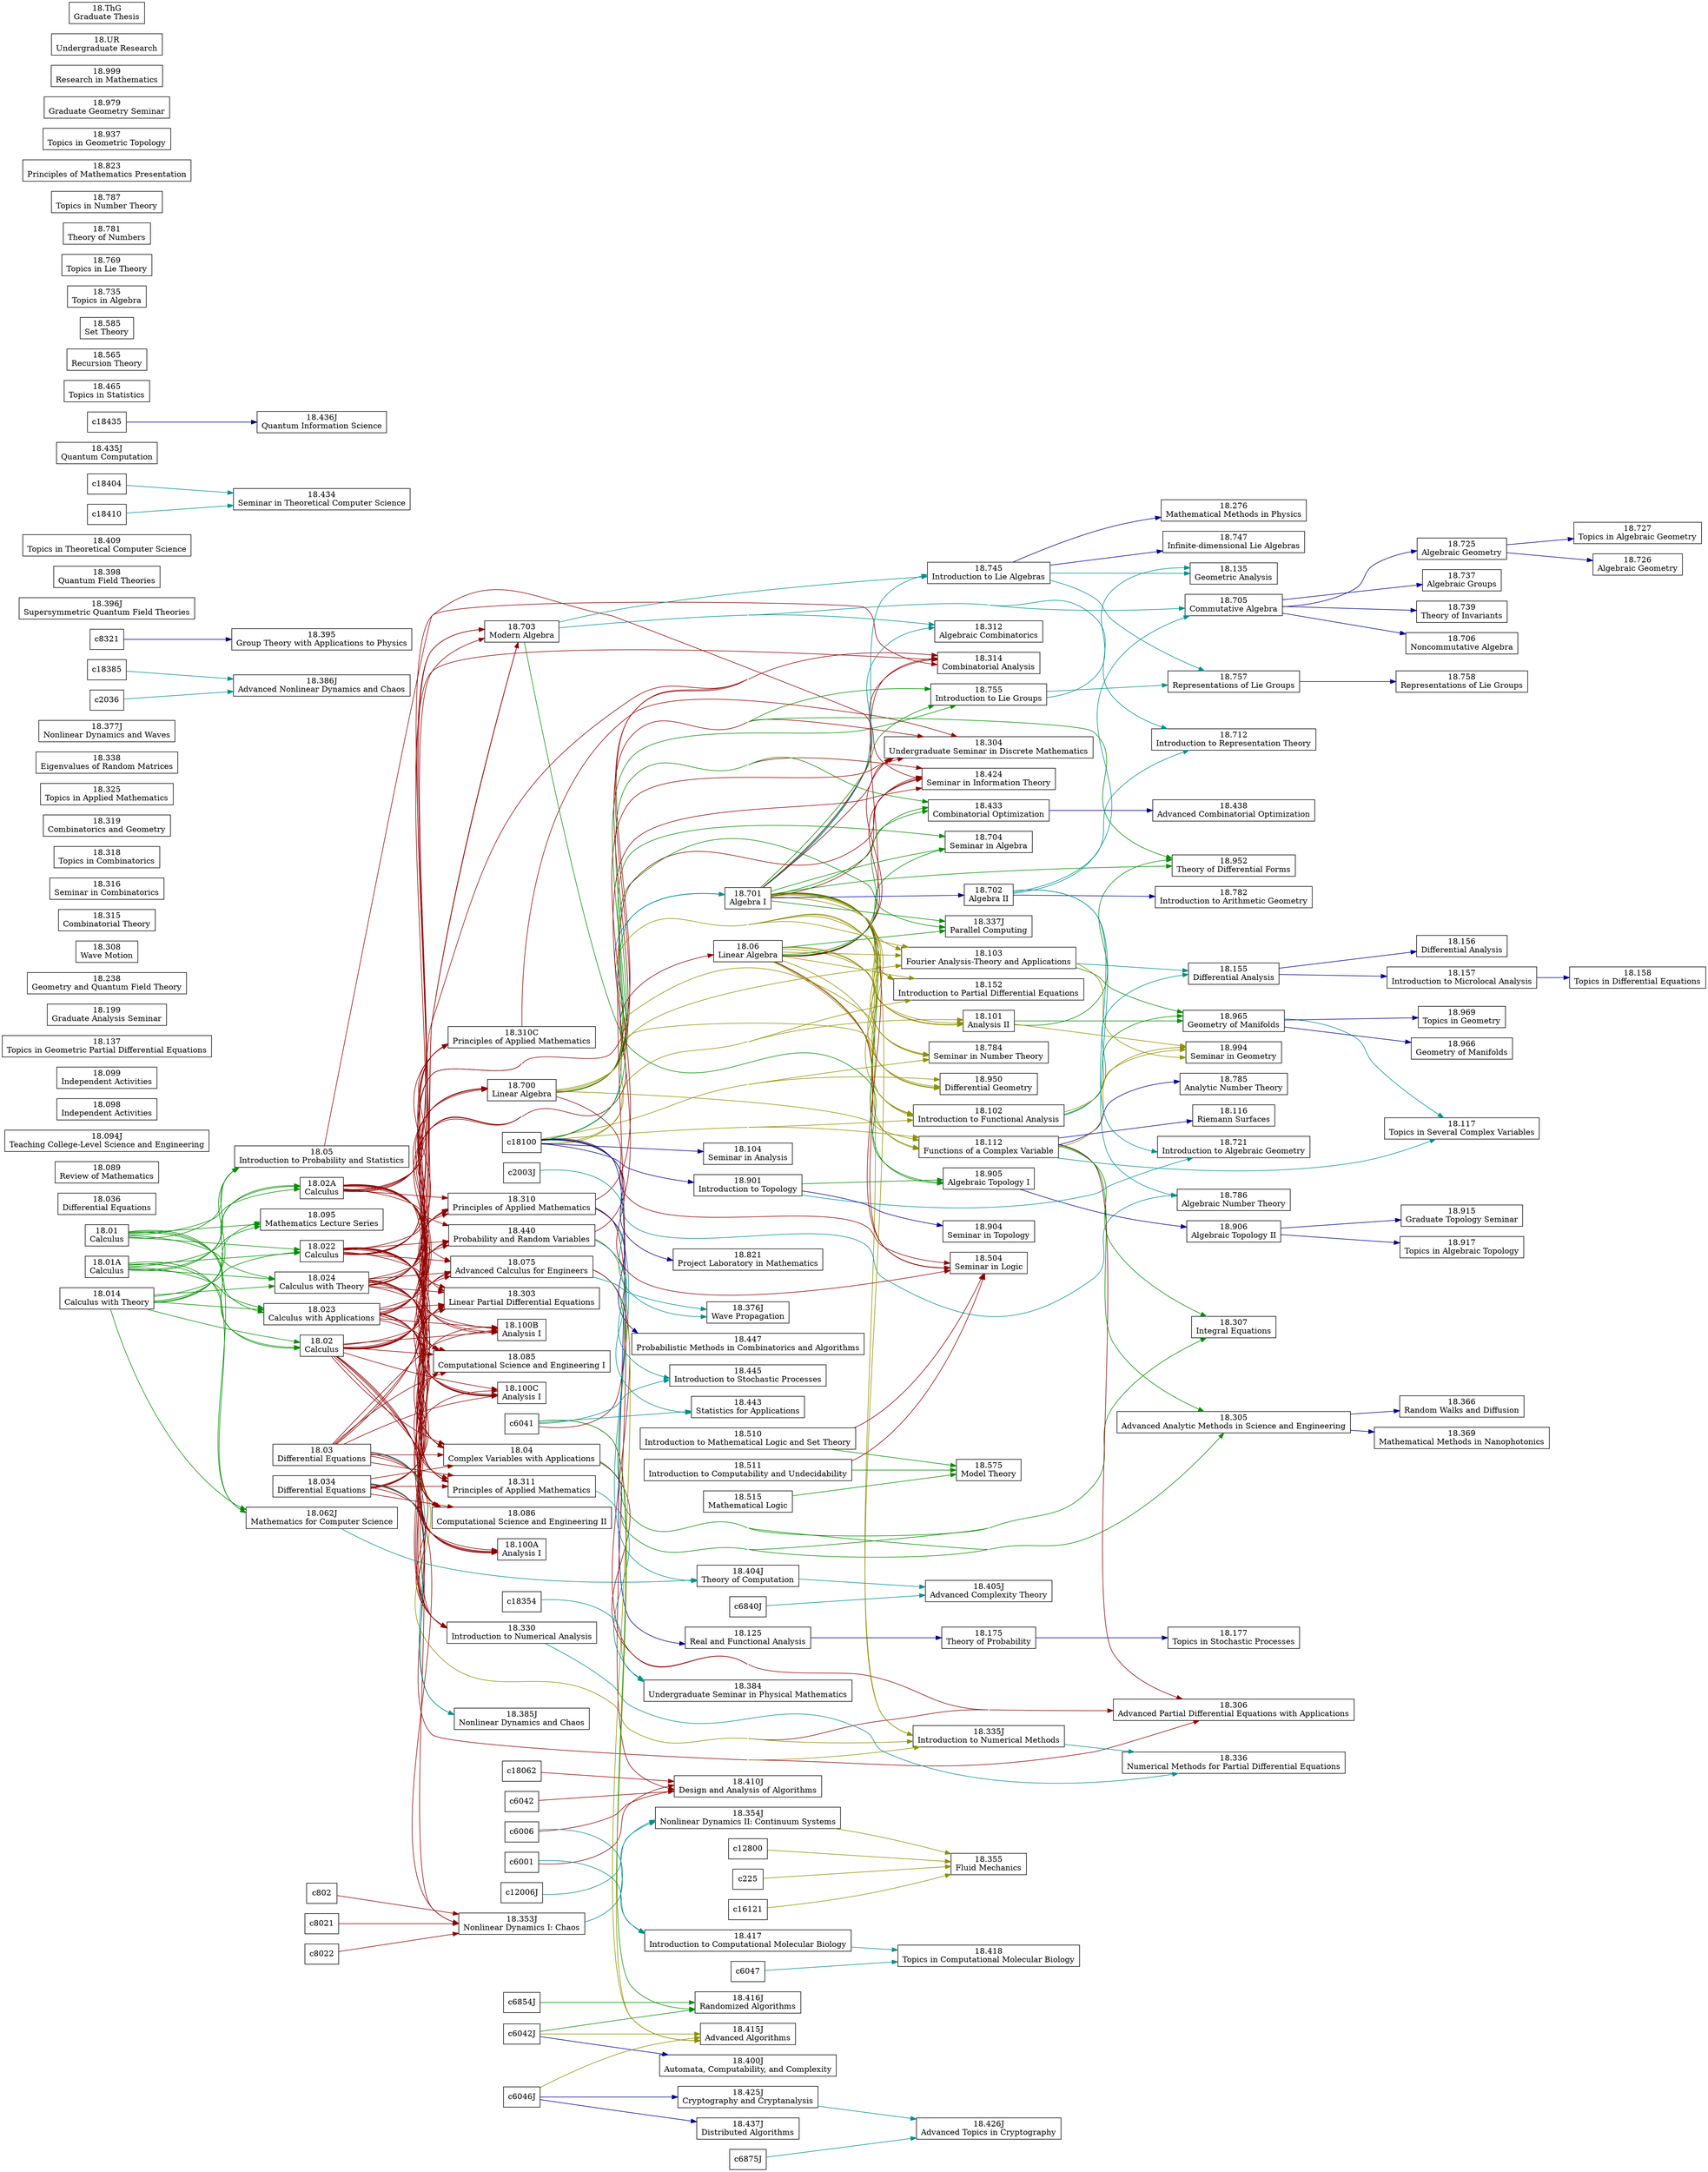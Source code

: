 digraph mit_math {
  graph[concentrate=true aspect=.25  rankdir="LR"];
  node[shape=rect];
  c1801 [label="18.01\nCalculus"];
  c1801A [label="18.01A\nCalculus"];
  c18014 [label="18.014\nCalculus with Theory"];
  c1802 [label="18.02\nCalculus"];
    c1801 -> c1802 [color="#008F00"] ;
    c1801A -> c1802 [color="#008F00"] ;
    c18014 -> c1802 [color="#008F00"] ;
  c1802A [label="18.02A\nCalculus"];
    c1801 -> c1802A [color="#008F00"] ;
    c1801A -> c1802A [color="#008F00"] ;
    c18014 -> c1802A [color="#008F00"] ;
  c18022 [label="18.022\nCalculus"];
    c1801 -> c18022 [color="#008F00"] ;
    c1801A -> c18022 [color="#008F00"] ;
    c18014 -> c18022 [color="#008F00"] ;
  c18023 [label="18.023\nCalculus with Applications"];
    c1801 -> c18023 [color="#008F00"] ;
    c1801A -> c18023 [color="#008F00"] ;
    c18014 -> c18023 [color="#008F00"] ;
  c18024 [label="18.024\nCalculus with Theory"];
    c1801 -> c18024 [color="#008F00"] ;
    c1801A -> c18024 [color="#008F00"] ;
    c18014 -> c18024 [color="#008F00"] ;
  c1803 [label="18.03\nDifferential Equations"];
  c18034 [label="18.034\nDifferential Equations"];
  c18036 [label="18.036\nDifferential Equations"];
  c1804 [label="18.04\nComplex Variables with Applications"];
    c1802 -> c1804 [color="#8F0000"] ;
    c1802A -> c1804 [color="#8F0000"] ;
    c18022 -> c1804 [color="#8F0000"] ;
    c18023 -> c1804 [color="#8F0000"] ;
    c18024 -> c1804 [color="#8F0000"] ;
    c1803 -> c1804 [color="#8F0000"] ;
    c18034 -> c1804 [color="#8F0000"] ;
  c1805 [label="18.05\nIntroduction to Probability and Statistics"];
    c1801 -> c1805 [color="#008F00"] ;
    c1801A -> c1805 [color="#008F00"] ;
    c18014 -> c1805 [color="#008F00"] ;
  c1806 [label="18.06\nLinear Algebra"];
    c1802 -> c1806 [color="#8F0000"] ;
    c1802A -> c1806 [color="#8F0000"] ;
    c18022 -> c1806 [color="#8F0000"] ;
    c18023 -> c1806 [color="#8F0000"] ;
    c18024 -> c1806 [color="#8F0000"] ;
  c18062J [label="18.062J\nMathematics for Computer Science"];
    c1801 -> c18062J [color="#008F00"] ;
    c1801A -> c18062J [color="#008F00"] ;
    c18014 -> c18062J [color="#008F00"] ;
  c18075 [label="18.075\nAdvanced Calculus for Engineers"];
    c1802 -> c18075 [color="#8F0000"] ;
    c1802A -> c18075 [color="#8F0000"] ;
    c18022 -> c18075 [color="#8F0000"] ;
    c18023 -> c18075 [color="#8F0000"] ;
    c18024 -> c18075 [color="#8F0000"] ;
    c1803 -> c18075 [color="#8F0000"] ;
  c18085 [label="18.085\nComputational Science and Engineering I"];
    c1802 -> c18085 [color="#8F0000"] ;
    c1802A -> c18085 [color="#8F0000"] ;
    c18022 -> c18085 [color="#8F0000"] ;
    c18023 -> c18085 [color="#8F0000"] ;
    c18024 -> c18085 [color="#8F0000"] ;
    c1803 -> c18085 [color="#8F0000"] ;
    c18034 -> c18085 [color="#8F0000"] ;
  c18086 [label="18.086\nComputational Science and Engineering II"];
    c1802 -> c18086 [color="#8F0000"] ;
    c1802A -> c18086 [color="#8F0000"] ;
    c18022 -> c18086 [color="#8F0000"] ;
    c18023 -> c18086 [color="#8F0000"] ;
    c18024 -> c18086 [color="#8F0000"] ;
    c1803 -> c18086 [color="#8F0000"] ;
    c18034 -> c18086 [color="#8F0000"] ;
  c18089 [label="18.089\nReview of Mathematics"];
  c18094J [label="18.094J\nTeaching College-Level Science and Engineering"];
  c18095 [label="18.095\nMathematics Lecture Series"];
    c1801 -> c18095 [color="#008F00"] ;
    c1801A -> c18095 [color="#008F00"] ;
    c18014 -> c18095 [color="#008F00"] ;
  c18098 [label="18.098\nIndependent Activities"];
  c18099 [label="18.099\nIndependent Activities"];
  c18100A [label="18.100A\nAnalysis I"];
    c1802 -> c18100A [color="#8F0000"] ;
    c1802A -> c18100A [color="#8F0000"] ;
    c18022 -> c18100A [color="#8F0000"] ;
    c18023 -> c18100A [color="#8F0000"] ;
    c18024 -> c18100A [color="#8F0000"] ;
    c1803 -> c18100A [color="#8F0000"] ;
    c18034 -> c18100A [color="#8F0000"] ;
  c18100B [label="18.100B\nAnalysis I"];
    c1802 -> c18100B [color="#8F0000"] ;
    c1802A -> c18100B [color="#8F0000"] ;
    c18022 -> c18100B [color="#8F0000"] ;
    c18023 -> c18100B [color="#8F0000"] ;
    c18024 -> c18100B [color="#8F0000"] ;
    c1803 -> c18100B [color="#8F0000"] ;
    c18034 -> c18100B [color="#8F0000"] ;
  c18100C [label="18.100C\nAnalysis I"];
    c1802 -> c18100C [color="#8F0000"] ;
    c1802A -> c18100C [color="#8F0000"] ;
    c18022 -> c18100C [color="#8F0000"] ;
    c18023 -> c18100C [color="#8F0000"] ;
    c18024 -> c18100C [color="#8F0000"] ;
    c1803 -> c18100C [color="#8F0000"] ;
    c18034 -> c18100C [color="#8F0000"] ;
  c18101 [label="18.101\nAnalysis II"];
    c18100 -> c18101 [color="#8F8F00"] ;
    c1806 -> c18101 [color="#8F8F00"] ;
    c18700 -> c18101 [color="#8F8F00"] ;
    c18701 -> c18101 [color="#8F8F00"] ;
  c18102 [label="18.102\nIntroduction to Functional Analysis"];
    c18100 -> c18102 [color="#8F8F00"] ;
    c1806 -> c18102 [color="#8F8F00"] ;
    c18700 -> c18102 [color="#8F8F00"] ;
    c18701 -> c18102 [color="#8F8F00"] ;
  c18103 [label="18.103\nFourier Analysis-Theory and Applications"];
    c18100 -> c18103 [color="#8F8F00"] ;
    c1806 -> c18103 [color="#8F8F00"] ;
    c18700 -> c18103 [color="#8F8F00"] ;
    c18701 -> c18103 [color="#8F8F00"] ;
  c18104 [label="18.104\nSeminar in Analysis"];
    c18100 -> c18104 [color="#00008F"] ;
  c18112 [label="18.112\nFunctions of a Complex Variable"];
    c18100 -> c18112 [color="#8F8F00"] ;
    c1806 -> c18112 [color="#8F8F00"] ;
    c18700 -> c18112 [color="#8F8F00"] ;
    c18701 -> c18112 [color="#8F8F00"] ;
  c18116 [label="18.116\nRiemann Surfaces"];
    c18112 -> c18116 [color="#00008F"] ;
  c18117 [label="18.117\nTopics in Several Complex Variables"];
    c18112 -> c18117 [color="#008F8F"] ;
    c18965 -> c18117 [color="#008F8F"] ;
  c18125 [label="18.125\nReal and Functional Analysis"];
    c18100 -> c18125 [color="#00008F"] ;
  c18135 [label="18.135\nGeometric Analysis"];
    c18745 -> c18135 [color="#008F8F"] ;
    c18755 -> c18135 [color="#008F8F"] ;
  c18137 [label="18.137\nTopics in Geometric Partial Differential Equations"];
  c18152 [label="18.152\nIntroduction to Partial Differential Equations"];
    c18100 -> c18152 [color="#8F8F00"] ;
    c1806 -> c18152 [color="#8F8F00"] ;
    c18700 -> c18152 [color="#8F8F00"] ;
    c18701 -> c18152 [color="#8F8F00"] ;
  c18155 [label="18.155\nDifferential Analysis"];
    c18102 -> c18155 [color="#008F8F"] ;
    c18103 -> c18155 [color="#008F8F"] ;
  c18156 [label="18.156\nDifferential Analysis"];
    c18155 -> c18156 [color="#00008F"] ;
  c18157 [label="18.157\nIntroduction to Microlocal Analysis"];
    c18155 -> c18157 [color="#00008F"] ;
  c18158 [label="18.158\nTopics in Differential Equations"];
    c18157 -> c18158 [color="#00008F"] ;
  c18175 [label="18.175\nTheory of Probability"];
    c18125 -> c18175 [color="#00008F"] ;
  c18177 [label="18.177\nTopics in Stochastic Processes"];
    c18175 -> c18177 [color="#00008F"] ;
  c18199 [label="18.199\nGraduate Analysis Seminar"];
  c18238 [label="18.238\nGeometry and Quantum Field Theory"];
  c18276 [label="18.276\nMathematical Methods in Physics"];
    c18745 -> c18276 [color="#00008F"] ;
  c18303 [label="18.303\nLinear Partial Differential Equations"];
    c1802 -> c18303 [color="#8F0000"] ;
    c1802A -> c18303 [color="#8F0000"] ;
    c18022 -> c18303 [color="#8F0000"] ;
    c18023 -> c18303 [color="#8F0000"] ;
    c18024 -> c18303 [color="#8F0000"] ;
    c1803 -> c18303 [color="#8F0000"] ;
    c18034 -> c18303 [color="#8F0000"] ;
  c18304 [label="18.304\nUndergraduate Seminar in Discrete Mathematics"];
    c18310 -> c18304 [color="#8F0000"] ;
    c18310C -> c18304 [color="#8F0000"] ;
    c1806 -> c18304 [color="#8F0000"] ;
    c18700 -> c18304 [color="#8F0000"] ;
    c18701 -> c18304 [color="#8F0000"] ;
  c18305 [label="18.305\nAdvanced Analytic Methods in Science and Engineering"];
    c1804 -> c18305 [color="#008F00"] ;
    c18075 -> c18305 [color="#008F00"] ;
    c18112 -> c18305 [color="#008F00"] ;
  c18306 [label="18.306\nAdvanced Partial Differential Equations with Applications"];
    c1803 -> c18306 [color="#8F0000"] ;
    c18034 -> c18306 [color="#8F0000"] ;
    c1804 -> c18306 [color="#8F0000"] ;
    c18075 -> c18306 [color="#8F0000"] ;
    c18112 -> c18306 [color="#8F0000"] ;
  c18307 [label="18.307\nIntegral Equations"];
    c1804 -> c18307 [color="#008F00"] ;
    c18075 -> c18307 [color="#008F00"] ;
    c18112 -> c18307 [color="#008F00"] ;
  c18308 [label="18.308\nWave Motion"];
  c18310 [label="18.310\nPrinciples of Applied Mathematics"];
    c1802 -> c18310 [color="#8F0000"] ;
    c1802A -> c18310 [color="#8F0000"] ;
    c18022 -> c18310 [color="#8F0000"] ;
    c18023 -> c18310 [color="#8F0000"] ;
    c18024 -> c18310 [color="#8F0000"] ;
  c18310C [label="18.310C\nPrinciples of Applied Mathematics"];
    c1802 -> c18310C [color="#8F0000"] ;
    c1802A -> c18310C [color="#8F0000"] ;
    c18022 -> c18310C [color="#8F0000"] ;
    c18023 -> c18310C [color="#8F0000"] ;
    c18024 -> c18310C [color="#8F0000"] ;
  c18311 [label="18.311\nPrinciples of Applied Mathematics"];
    c1802 -> c18311 [color="#8F0000"] ;
    c1802A -> c18311 [color="#8F0000"] ;
    c18022 -> c18311 [color="#8F0000"] ;
    c18023 -> c18311 [color="#8F0000"] ;
    c18024 -> c18311 [color="#8F0000"] ;
    c1803 -> c18311 [color="#8F0000"] ;
    c18034 -> c18311 [color="#8F0000"] ;
  c18312 [label="18.312\nAlgebraic Combinatorics"];
    c18701 -> c18312 [color="#008F8F"] ;
    c18703 -> c18312 [color="#008F8F"] ;
  c18314 [label="18.314\nCombinatorial Analysis"];
    c1802 -> c18314 [color="#8F0000"] ;
    c1802A -> c18314 [color="#8F0000"] ;
    c18022 -> c18314 [color="#8F0000"] ;
    c18023 -> c18314 [color="#8F0000"] ;
    c18024 -> c18314 [color="#8F0000"] ;
    c1806 -> c18314 [color="#8F0000"] ;
    c18700 -> c18314 [color="#8F0000"] ;
    c18701 -> c18314 [color="#8F0000"] ;
  c18315 [label="18.315\nCombinatorial Theory"];
  c18316 [label="18.316\nSeminar in Combinatorics"];
  c18318 [label="18.318\nTopics in Combinatorics"];
  c18319 [label="18.319\nCombinatorics and Geometry"];
  c18325 [label="18.325\nTopics in Applied Mathematics"];
  c18330 [label="18.330\nIntroduction to Numerical Analysis"];
    c1802 -> c18330 [color="#8F0000"] ;
    c1802A -> c18330 [color="#8F0000"] ;
    c18022 -> c18330 [color="#8F0000"] ;
    c18023 -> c18330 [color="#8F0000"] ;
    c18024 -> c18330 [color="#8F0000"] ;
    c1803 -> c18330 [color="#8F0000"] ;
    c18034 -> c18330 [color="#8F0000"] ;
  c18335J [label="18.335J\nIntroduction to Numerical Methods"];
    c1803 -> c18335J [color="#8F8F00"] ;
    c18034 -> c18335J [color="#8F8F00"] ;
    c1806 -> c18335J [color="#8F8F00"] ;
    c18701 -> c18335J [color="#8F8F00"] ;
  c18336 [label="18.336\nNumerical Methods for Partial Differential Equations"];
    c18330 -> c18336 [color="#008F8F"] ;
    c18335J -> c18336 [color="#008F8F"] ;
  c18337J [label="18.337J\nParallel Computing"];
    c1806 -> c18337J [color="#008F00"] ;
    c18700 -> c18337J [color="#008F00"] ;
    c18701 -> c18337J [color="#008F00"] ;
  c18338 [label="18.338\nEigenvalues of Random Matrices"];
  c18353J [label="18.353J\nNonlinear Dynamics I: Chaos"];
    c1803 -> c18353J [color="#8F0000"] ;
    c18034 -> c18353J [color="#8F0000"] ;
    c802 -> c18353J [color="#8F0000"] ;
    c8021 -> c18353J [color="#8F0000"] ;
    c8022 -> c18353J [color="#8F0000"] ;
  c18354J [label="18.354J\nNonlinear Dynamics II: Continuum Systems"];
    c18353J -> c18354J [color="#008F8F"] ;
    c12006J -> c18354J [color="#008F8F"] ;
  c18355 [label="18.355\nFluid Mechanics"];
    c18354J -> c18355 [color="#8F8F00"] ;
    c12800 -> c18355 [color="#8F8F00"] ;
    c225 -> c18355 [color="#8F8F00"] ;
    c16121 -> c18355 [color="#8F8F00"] ;
  c18366 [label="18.366\nRandom Walks and Diffusion"];
    c18305 -> c18366 [color="#00008F"] ;
  c18369 [label="18.369\nMathematical Methods in Nanophotonics"];
    c18305 -> c18369 [color="#00008F"] ;
  c18376J [label="18.376J\nWave Propagation"];
    c2003J -> c18376J [color="#008F8F"] ;
    c18075 -> c18376J [color="#008F8F"] ;
  c18377J [label="18.377J\nNonlinear Dynamics and Waves"];
  c18384 [label="18.384\nUndergraduate Seminar in Physical Mathematics"];
    c18311 -> c18384 [color="#008F8F"] ;
    c18354 -> c18384 [color="#008F8F"] ;
  c18385J [label="18.385J\nNonlinear Dynamics and Chaos"];
    c1803 -> c18385J [color="#008F8F"] ;
    c18034 -> c18385J [color="#008F8F"] ;
  c18386J [label="18.386J\nAdvanced Nonlinear Dynamics and Chaos"];
    c18385 -> c18386J [color="#008F8F"] ;
    c2036 -> c18386J [color="#008F8F"] ;
  c18395 [label="18.395\nGroup Theory with Applications to Physics"];
    c8321 -> c18395 [color="#00008F"] ;
  c18396J [label="18.396J\nSupersymmetric Quantum Field Theories"];
  c18398 [label="18.398\nQuantum Field Theories"];
  c18400J [label="18.400J\nAutomata, Computability, and Complexity"];
    c6042J -> c18400J [color="#00008F"] ;
  c18404J [label="18.404J\nTheory of Computation"];
    c18310 -> c18404J [color="#008F8F"] ;
    c18062J -> c18404J [color="#008F8F"] ;
  c18405J [label="18.405J\nAdvanced Complexity Theory"];
    c6840J -> c18405J [color="#008F8F"] ;
    c18404J -> c18405J [color="#008F8F"] ;
  c18409 [label="18.409\nTopics in Theoretical Computer Science"];
  c18410J [label="18.410J\nDesign and Analysis of Algorithms"];
    c6006 -> c18410J [color="#8F0000"] ;
    c6001 -> c18410J [color="#8F0000"] ;
    c6042 -> c18410J [color="#8F0000"] ;
    c18062 -> c18410J [color="#8F0000"] ;
    c18310 -> c18410J [color="#8F0000"] ;
  c18415J [label="18.415J\nAdvanced Algorithms"];
    c6041 -> c18415J [color="#8F8F00"] ;
    c6042J -> c18415J [color="#8F8F00"] ;
    c18440 -> c18415J [color="#8F8F00"] ;
    c6046J -> c18415J [color="#8F8F00"] ;
  c18416J [label="18.416J\nRandomized Algorithms"];
    c6854J -> c18416J [color="#008F00"] ;
    c6041 -> c18416J [color="#008F00"] ;
    c6042J -> c18416J [color="#008F00"] ;
  c18417 [label="18.417\nIntroduction to Computational Molecular Biology"];
    c6001 -> c18417 [color="#008F8F"] ;
    c6006 -> c18417 [color="#008F8F"] ;
  c18418 [label="18.418\nTopics in Computational Molecular Biology"];
    c18417 -> c18418 [color="#008F8F"] ;
    c6047 -> c18418 [color="#008F8F"] ;
  c18424 [label="18.424\nSeminar in Information Theory"];
    c1805 -> c18424 [color="#8F0000"] ;
    c18440 -> c18424 [color="#8F0000"] ;
    c6041 -> c18424 [color="#8F0000"] ;
    c1806 -> c18424 [color="#8F0000"] ;
    c18700 -> c18424 [color="#8F0000"] ;
    c18701 -> c18424 [color="#8F0000"] ;
  c18425J [label="18.425J\nCryptography and Cryptanalysis"];
    c6046J -> c18425J [color="#00008F"] ;
  c18426J [label="18.426J\nAdvanced Topics in Cryptography"];
    c6875J -> c18426J [color="#008F8F"] ;
    c18425J -> c18426J [color="#008F8F"] ;
  c18433 [label="18.433\nCombinatorial Optimization"];
    c1806 -> c18433 [color="#008F00"] ;
    c18700 -> c18433 [color="#008F00"] ;
    c18701 -> c18433 [color="#008F00"] ;
  c18434 [label="18.434\nSeminar in Theoretical Computer Science"];
    c18404 -> c18434 [color="#008F8F"] ;
    c18410 -> c18434 [color="#008F8F"] ;
  c18435J [label="18.435J\nQuantum Computation"];
  c18436J [label="18.436J\nQuantum Information Science"];
    c18435 -> c18436J [color="#00008F"] ;
  c18437J [label="18.437J\nDistributed Algorithms"];
    c6046J -> c18437J [color="#00008F"] ;
  c18438 [label="18.438\nAdvanced Combinatorial Optimization"];
    c18433 -> c18438 [color="#00008F"] ;
  c18440 [label="18.440\nProbability and Random Variables"];
    c1802 -> c18440 [color="#8F0000"] ;
    c1802A -> c18440 [color="#8F0000"] ;
    c18022 -> c18440 [color="#8F0000"] ;
    c18023 -> c18440 [color="#8F0000"] ;
    c18024 -> c18440 [color="#8F0000"] ;
  c18443 [label="18.443\nStatistics for Applications"];
    c18440 -> c18443 [color="#008F8F"] ;
    c6041 -> c18443 [color="#008F8F"] ;
  c18445 [label="18.445\nIntroduction to Stochastic Processes"];
    c18440 -> c18445 [color="#008F8F"] ;
    c6041 -> c18445 [color="#008F8F"] ;
  c18447 [label="18.447\nProbabilistic Methods in Combinatorics and Algorithms"];
    c18310 -> c18447 [color="#00008F"] ;
  c18465 [label="18.465\nTopics in Statistics"];
  c18504 [label="18.504\nSeminar in Logic"];
    c18100 -> c18504 [color="#8F0000"] ;
    c1806 -> c18504 [color="#8F0000"] ;
    c18510 -> c18504 [color="#8F0000"] ;
    c18511 -> c18504 [color="#8F0000"] ;
    c18700 -> c18504 [color="#8F0000"] ;
    c18701 -> c18504 [color="#8F0000"] ;
  c18510 [label="18.510\nIntroduction to Mathematical Logic and Set Theory"];
  c18511 [label="18.511\nIntroduction to Computability and Undecidability"];
  c18515 [label="18.515\nMathematical Logic"];
  c18565 [label="18.565\nRecursion Theory"];
  c18575 [label="18.575\nModel Theory"];
    c18510 -> c18575 [color="#008F00"] ;
    c18511 -> c18575 [color="#008F00"] ;
    c18515 -> c18575 [color="#008F00"] ;
  c18585 [label="18.585\nSet Theory"];
  c18700 [label="18.700\nLinear Algebra"];
    c1802 -> c18700 [color="#8F0000"] ;
    c1802A -> c18700 [color="#8F0000"] ;
    c18022 -> c18700 [color="#8F0000"] ;
    c18023 -> c18700 [color="#8F0000"] ;
    c18024 -> c18700 [color="#8F0000"] ;
  c18701 [label="18.701\nAlgebra I"];
    c18700 -> c18701 [color="#008F8F"] ;
    c18100 -> c18701 [color="#008F8F"] ;
  c18702 [label="18.702\nAlgebra II"];
    c18701 -> c18702 [color="#00008F"] ;
  c18703 [label="18.703\nModern Algebra"];
    c1802 -> c18703 [color="#8F0000"] ;
    c1802A -> c18703 [color="#8F0000"] ;
    c18022 -> c18703 [color="#8F0000"] ;
    c18023 -> c18703 [color="#8F0000"] ;
    c18024 -> c18703 [color="#8F0000"] ;
  c18704 [label="18.704\nSeminar in Algebra"];
    c1806 -> c18704 [color="#008F00"] ;
    c18700 -> c18704 [color="#008F00"] ;
    c18701 -> c18704 [color="#008F00"] ;
  c18705 [label="18.705\nCommutative Algebra"];
    c18702 -> c18705 [color="#008F8F"] ;
    c18703 -> c18705 [color="#008F8F"] ;
  c18706 [label="18.706\nNoncommutative Algebra"];
    c18705 -> c18706 [color="#00008F"] ;
  c18712 [label="18.712\nIntroduction to Representation Theory"];
    c18702 -> c18712 [color="#008F8F"] ;
    c18703 -> c18712 [color="#008F8F"] ;
  c18721 [label="18.721\nIntroduction to Algebraic Geometry"];
    c18702 -> c18721 [color="#008F8F"] ;
    c18901 -> c18721 [color="#008F8F"] ;
  c18725 [label="18.725\nAlgebraic Geometry"];
    c18705 -> c18725 [color="#00008F"] ;
  c18726 [label="18.726\nAlgebraic Geometry"];
    c18725 -> c18726 [color="#00008F"] ;
  c18727 [label="18.727\nTopics in Algebraic Geometry"];
    c18725 -> c18727 [color="#00008F"] ;
  c18735 [label="18.735\nTopics in Algebra"];
  c18737 [label="18.737\nAlgebraic Groups"];
    c18705 -> c18737 [color="#00008F"] ;
  c18739 [label="18.739\nTheory of Invariants"];
    c18705 -> c18739 [color="#00008F"] ;
  c18745 [label="18.745\nIntroduction to Lie Algebras"];
    c18701 -> c18745 [color="#008F8F"] ;
    c18703 -> c18745 [color="#008F8F"] ;
  c18747 [label="18.747\nInfinite-dimensional Lie Algebras"];
    c18745 -> c18747 [color="#00008F"] ;
  c18755 [label="18.755\nIntroduction to Lie Groups"];
    c18100 -> c18755 [color="#008F00"] ;
    c18700 -> c18755 [color="#008F00"] ;
    c18701 -> c18755 [color="#008F00"] ;
  c18757 [label="18.757\nRepresentations of Lie Groups"];
    c18745 -> c18757 [color="#008F8F"] ;
    c18755 -> c18757 [color="#008F8F"] ;
  c18758 [label="18.758\nRepresentations of Lie Groups"];
    c18757 -> c18758 [color="#00008F"] ;
  c18769 [label="18.769\nTopics in Lie Theory"];
  c18781 [label="18.781\nTheory of Numbers"];
  c18782 [label="18.782\nIntroduction to Arithmetic Geometry"];
    c18702 -> c18782 [color="#00008F"] ;
  c18784 [label="18.784\nSeminar in Number Theory"];
    c1806 -> c18784 [color="#8F8F00"] ;
    c18100 -> c18784 [color="#8F8F00"] ;
    c18700 -> c18784 [color="#8F8F00"] ;
    c18701 -> c18784 [color="#8F8F00"] ;
  c18785 [label="18.785\nAnalytic Number Theory"];
    c18112 -> c18785 [color="#00008F"] ;
  c18786 [label="18.786\nAlgebraic Number Theory"];
    c18100 -> c18786 [color="#008F8F"] ;
    c18702 -> c18786 [color="#008F8F"] ;
  c18787 [label="18.787\nTopics in Number Theory"];
  c18821 [label="18.821\nProject Laboratory in Mathematics"];
    c18100 -> c18821 [color="#00008F"] ;
  c18823 [label="18.823\nPrinciples of Mathematics Presentation"];
  c18901 [label="18.901\nIntroduction to Topology"];
    c18100 -> c18901 [color="#00008F"] ;
  c18904 [label="18.904\nSeminar in Topology"];
    c18901 -> c18904 [color="#00008F"] ;
  c18905 [label="18.905\nAlgebraic Topology I"];
    c18701 -> c18905 [color="#008F00"] ;
    c18703 -> c18905 [color="#008F00"] ;
    c18901 -> c18905 [color="#008F00"] ;
  c18906 [label="18.906\nAlgebraic Topology II"];
    c18905 -> c18906 [color="#00008F"] ;
  c18915 [label="18.915\nGraduate Topology Seminar"];
    c18906 -> c18915 [color="#00008F"] ;
  c18917 [label="18.917\nTopics in Algebraic Topology"];
    c18906 -> c18917 [color="#00008F"] ;
  c18937 [label="18.937\nTopics in Geometric Topology"];
  c18950 [label="18.950\nDifferential Geometry"];
    c18100 -> c18950 [color="#8F8F00"] ;
    c1806 -> c18950 [color="#8F8F00"] ;
    c18700 -> c18950 [color="#8F8F00"] ;
    c18701 -> c18950 [color="#8F8F00"] ;
  c18952 [label="18.952\nTheory of Differential Forms"];
    c18101 -> c18952 [color="#008F00"] ;
    c18700 -> c18952 [color="#008F00"] ;
    c18701 -> c18952 [color="#008F00"] ;
  c18965 [label="18.965\nGeometry of Manifolds"];
    c18101 -> c18965 [color="#008F00"] ;
    c18102 -> c18965 [color="#008F00"] ;
    c18103 -> c18965 [color="#008F00"] ;
  c18966 [label="18.966\nGeometry of Manifolds"];
    c18965 -> c18966 [color="#00008F"] ;
  c18969 [label="18.969\nTopics in Geometry"];
    c18965 -> c18969 [color="#00008F"] ;
  c18979 [label="18.979\nGraduate Geometry Seminar"];
  c18994 [label="18.994\nSeminar in Geometry"];
    c18101 -> c18994 [color="#8F8F00"] ;
    c18102 -> c18994 [color="#8F8F00"] ;
    c18103 -> c18994 [color="#8F8F00"] ;
    c18112 -> c18994 [color="#8F8F00"] ;
  c18999 [label="18.999\nResearch in Mathematics"];
  c18UR [label="18.UR\nUndergraduate Research"];
  c18ThG [label="18.ThG\nGraduate Thesis"];
}
